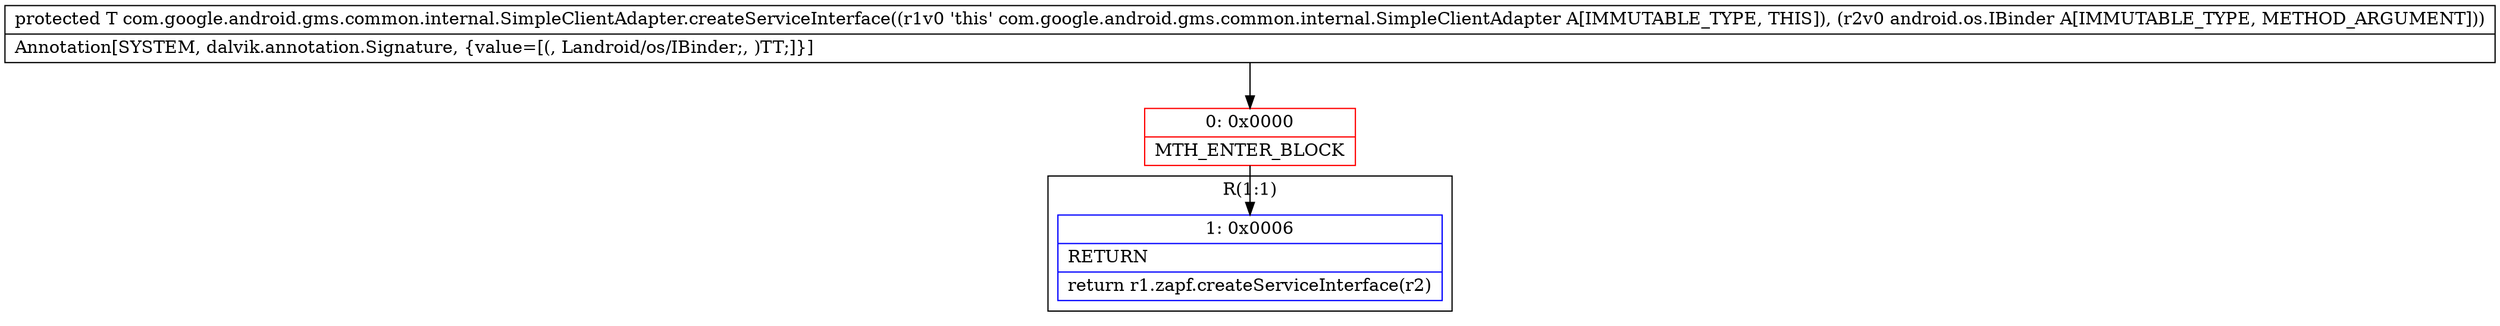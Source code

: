 digraph "CFG forcom.google.android.gms.common.internal.SimpleClientAdapter.createServiceInterface(Landroid\/os\/IBinder;)Landroid\/os\/IInterface;" {
subgraph cluster_Region_1469958646 {
label = "R(1:1)";
node [shape=record,color=blue];
Node_1 [shape=record,label="{1\:\ 0x0006|RETURN\l|return r1.zapf.createServiceInterface(r2)\l}"];
}
Node_0 [shape=record,color=red,label="{0\:\ 0x0000|MTH_ENTER_BLOCK\l}"];
MethodNode[shape=record,label="{protected T com.google.android.gms.common.internal.SimpleClientAdapter.createServiceInterface((r1v0 'this' com.google.android.gms.common.internal.SimpleClientAdapter A[IMMUTABLE_TYPE, THIS]), (r2v0 android.os.IBinder A[IMMUTABLE_TYPE, METHOD_ARGUMENT]))  | Annotation[SYSTEM, dalvik.annotation.Signature, \{value=[(, Landroid\/os\/IBinder;, )TT;]\}]\l}"];
MethodNode -> Node_0;
Node_0 -> Node_1;
}

